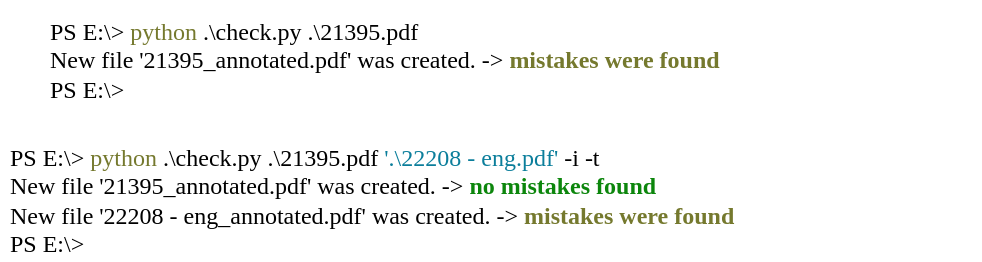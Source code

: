 <mxfile version="21.2.1" type="device">
  <diagram name="Stránka-1" id="07-xTgBWMoFNFPGQnNor">
    <mxGraphModel dx="1050" dy="621" grid="1" gridSize="10" guides="1" tooltips="1" connect="1" arrows="1" fold="1" page="1" pageScale="1" pageWidth="827" pageHeight="1169" math="0" shadow="0">
      <root>
        <mxCell id="0" />
        <mxCell id="1" parent="0" />
        <mxCell id="NdJ7DiLpbu8O5E_IlQXy-1" value="&lt;font color=&quot;#000000&quot;&gt;PS E:\&amp;gt; &lt;/font&gt;&lt;font&gt;python&lt;/font&gt; &lt;font color=&quot;#000000&quot;&gt;.\check.py .\21395.pdf&lt;br&gt;New file &#39;21395_annotated.pdf&#39; was created. -&amp;gt; &lt;/font&gt;&lt;b&gt;mistakes were found&lt;/b&gt;&lt;br&gt;&lt;font color=&quot;#000000&quot;&gt;PS E:\&amp;gt;&amp;nbsp;&lt;/font&gt;" style="text;html=1;strokeColor=none;fillColor=default;align=left;verticalAlign=middle;whiteSpace=wrap;rounded=0;fontFamily=Consolas;spacing=5;fontColor=#75792e;" vertex="1" parent="1">
          <mxGeometry x="330" y="70" width="450" height="60" as="geometry" />
        </mxCell>
        <mxCell id="NdJ7DiLpbu8O5E_IlQXy-3" value="&lt;font color=&quot;#000000&quot;&gt;PS E:\&amp;gt; &lt;/font&gt;&lt;font&gt;python&lt;/font&gt; &lt;font color=&quot;#000000&quot;&gt;.\check.py .\21395.pdf &lt;/font&gt;&lt;font color=&quot;#0b7e9b&quot;&gt;&#39;.\22208 - eng.pdf&#39;&lt;/font&gt;&lt;font color=&quot;#000000&quot;&gt; -i -t&lt;br&gt;New file &#39;21395_annotated.pdf&#39; was created. -&amp;gt; &lt;/font&gt;&lt;b&gt;&lt;font color=&quot;#0c860c&quot;&gt;no mistakes found&lt;/font&gt;&lt;br&gt;&lt;/b&gt;&lt;font color=&quot;#000000&quot;&gt;New file &#39;22208 - eng_annotated.pdf&#39; was created. -&amp;gt;&amp;nbsp;&lt;/font&gt;&lt;b style=&quot;border-color: var(--border-color);&quot;&gt;mistakes were found&lt;/b&gt;&lt;font color=&quot;#000000&quot;&gt;&lt;br&gt;PS E:\&amp;gt;&amp;nbsp;&lt;/font&gt;" style="text;html=1;strokeColor=none;fillColor=default;align=left;verticalAlign=middle;whiteSpace=wrap;rounded=0;fontFamily=Consolas;spacing=5;fontColor=#75792e;" vertex="1" parent="1">
          <mxGeometry x="310" y="140" width="490" height="60" as="geometry" />
        </mxCell>
      </root>
    </mxGraphModel>
  </diagram>
</mxfile>
